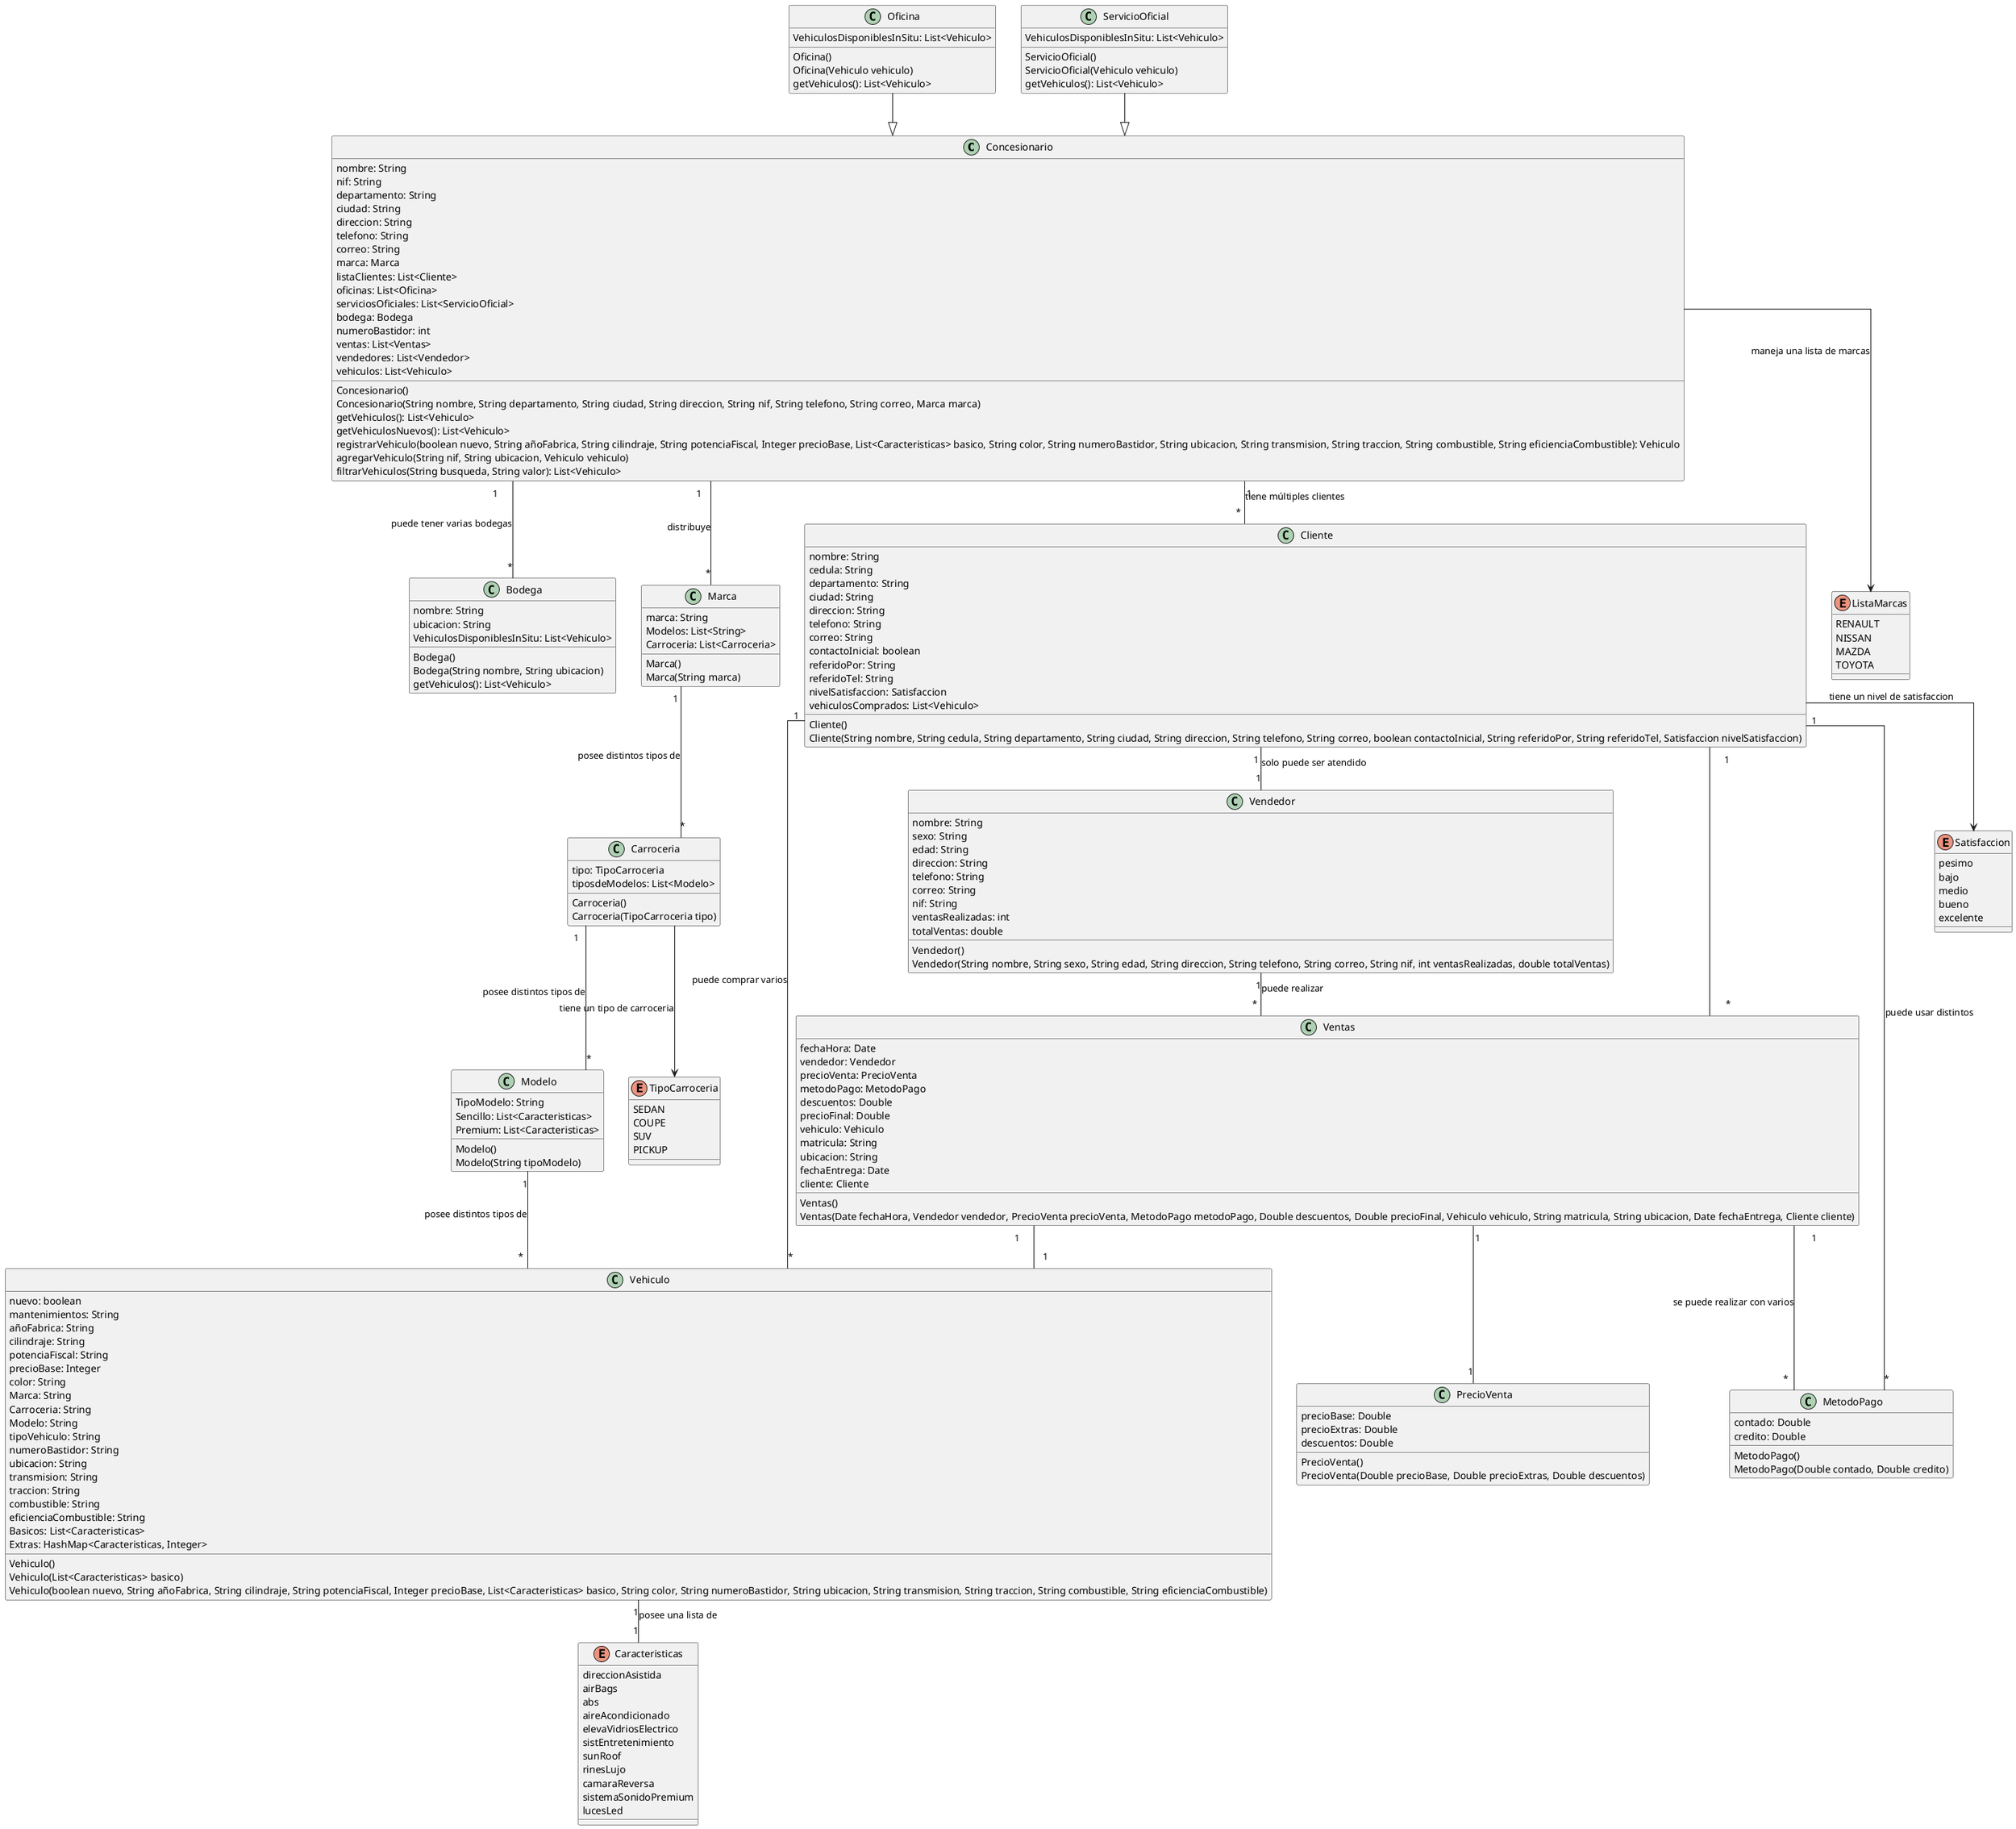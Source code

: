 @startuml "Proyecto"

skinparam Linetype ortho

'clases
class Concesionario {
    nombre: String
    nif: String
    departamento: String
    ciudad: String
    direccion: String
    telefono: String
    correo: String
    marca: Marca
    listaClientes: List<Cliente>
    oficinas: List<Oficina>
    serviciosOficiales: List<ServicioOficial>
    bodega: Bodega
    numeroBastidor: int
    ventas: List<Ventas>
    vendedores: List<Vendedor>
    vehiculos: List<Vehiculo>
    Concesionario()
    Concesionario(String nombre, String departamento, String ciudad, String direccion, String nif, String telefono, String correo, Marca marca)
    getVehiculos(): List<Vehiculo>
    getVehiculosNuevos(): List<Vehiculo>
    registrarVehiculo(boolean nuevo, String añoFabrica, String cilindraje, String potenciaFiscal, Integer precioBase, List<Caracteristicas> basico, String color, String numeroBastidor, String ubicacion, String transmision, String traccion, String combustible, String eficienciaCombustible): Vehiculo
    agregarVehiculo(String nif, String ubicacion, Vehiculo vehiculo)
    filtrarVehiculos(String busqueda, String valor): List<Vehiculo>
}

class Oficina {
    VehiculosDisponiblesInSitu: List<Vehiculo>
    Oficina()
    Oficina(Vehiculo vehiculo)
    getVehiculos(): List<Vehiculo>
}

class ServicioOficial {
    VehiculosDisponiblesInSitu: List<Vehiculo>
    ServicioOficial()
    ServicioOficial(Vehiculo vehiculo)
    getVehiculos(): List<Vehiculo>
}

class Bodega {
    nombre: String
    ubicacion: String
    VehiculosDisponiblesInSitu: List<Vehiculo>
    Bodega()
    Bodega(String nombre, String ubicacion)
    getVehiculos(): List<Vehiculo>
}

class Marca {
    marca: String
    Modelos: List<String>
    Carroceria: List<Carroceria>
    Marca()
    Marca(String marca)
}

class Carroceria {
    tipo: TipoCarroceria
    tiposdeModelos: List<Modelo>
    Carroceria()
    Carroceria(TipoCarroceria tipo)
}

class Modelo {
    TipoModelo: String
    Sencillo: List<Caracteristicas>
    Premium: List<Caracteristicas>
    Modelo()
    Modelo(String tipoModelo)
}

class Vehiculo {
    nuevo: boolean
    mantenimientos: String
    añoFabrica: String
    cilindraje: String
    potenciaFiscal: String
    precioBase: Integer
    color: String
    Marca: String
    Carroceria: String
    Modelo: String
    tipoVehiculo: String
    numeroBastidor: String
    ubicacion: String
    transmision: String
    traccion: String
    combustible: String
    eficienciaCombustible: String
    Basicos: List<Caracteristicas>
    Extras: HashMap<Caracteristicas, Integer>
    Vehiculo()
    Vehiculo(List<Caracteristicas> basico)
    Vehiculo(boolean nuevo, String añoFabrica, String cilindraje, String potenciaFiscal, Integer precioBase, List<Caracteristicas> basico, String color, String numeroBastidor, String ubicacion, String transmision, String traccion, String combustible, String eficienciaCombustible)
}

class Vendedor {
    nombre: String
    sexo: String
    edad: String
    direccion: String
    telefono: String
    correo: String
    nif: String
    ventasRealizadas: int
    totalVentas: double
    Vendedor()
    Vendedor(String nombre, String sexo, String edad, String direccion, String telefono, String correo, String nif, int ventasRealizadas, double totalVentas)
}

class Cliente {
    nombre: String
    cedula: String
    departamento: String
    ciudad: String
    direccion: String
    telefono: String
    correo: String
    contactoInicial: boolean
    referidoPor: String
    referidoTel: String
    nivelSatisfaccion: Satisfaccion
    vehiculosComprados: List<Vehiculo>
    Cliente()
    Cliente(String nombre, String cedula, String departamento, String ciudad, String direccion, String telefono, String correo, boolean contactoInicial, String referidoPor, String referidoTel, Satisfaccion nivelSatisfaccion)
}

class Ventas {
    fechaHora: Date
    vendedor: Vendedor
    precioVenta: PrecioVenta
    metodoPago: MetodoPago
    descuentos: Double
    precioFinal: Double
    vehiculo: Vehiculo
    matricula: String
    ubicacion: String
    fechaEntrega: Date
    cliente: Cliente
    Ventas()
    Ventas(Date fechaHora, Vendedor vendedor, PrecioVenta precioVenta, MetodoPago metodoPago, Double descuentos, Double precioFinal, Vehiculo vehiculo, String matricula, String ubicacion, Date fechaEntrega, Cliente cliente)
}

class PrecioVenta {
    precioBase: Double
    precioExtras: Double
    descuentos: Double
    PrecioVenta()
    PrecioVenta(Double precioBase, Double precioExtras, Double descuentos)
}

class MetodoPago {
    contado: Double
    credito: Double
    MetodoPago()
    MetodoPago(Double contado, Double credito)
}

enum ListaMarcas {
    RENAULT
    NISSAN
    MAZDA
    TOYOTA
}

enum TipoCarroceria {
    SEDAN
    COUPE
    SUV
    PICKUP
}

enum Caracteristicas {
    direccionAsistida
    airBags
    abs
    aireAcondicionado
    elevaVidriosElectrico
    sistEntretenimiento
    sunRoof
    rinesLujo
    camaraReversa
    sistemaSonidoPremium
    lucesLed
}

enum Satisfaccion {
    pesimo
    bajo
    medio
    bueno
    excelente
}

'relaciones

Oficina --|> Concesionario
ServicioOficial --|> Concesionario
Concesionario "1" -- "*" Marca : distribuye
Concesionario --> ListaMarcas : maneja una lista de marcas
Concesionario "1" -- "*" Bodega : puede tener varias bodegas
Marca "1" -- "*" Carroceria : posee distintos tipos de
Carroceria "1" -- "*" Modelo : posee distintos tipos de
Carroceria --> TipoCarroceria : tiene un tipo de carroceria
Modelo "1" -- "*" Vehiculo : posee distintos tipos de
Vendedor "1" -- "*" Ventas : puede realizar
Ventas "1" -- "1" PrecioVenta
Ventas "1" -- "1" Vehiculo
Ventas "1" -- "*" MetodoPago : se puede realizar con varios
Ventas "*" -- "1" Cliente
Cliente "1" -- "1" Vendedor : solo puede ser atendido
Cliente "1" -- "*" MetodoPago : puede usar distintos
Cliente --> Satisfaccion : tiene un nivel de satisfaccion
Cliente "1" -- "*" Vehiculo : puede comprar varios
Vehiculo "1" -- "1" Caracteristicas : posee una lista de
Concesionario "1" -- "*" Cliente : tiene múltiples clientes

@enduml